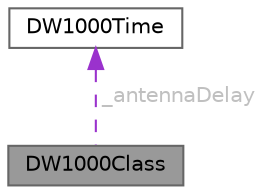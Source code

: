 digraph "DW1000Class"
{
 // LATEX_PDF_SIZE
  bgcolor="transparent";
  edge [fontname=Helvetica,fontsize=10,labelfontname=Helvetica,labelfontsize=10];
  node [fontname=Helvetica,fontsize=10,shape=box,height=0.2,width=0.4];
  Node1 [id="Node000001",label="DW1000Class",height=0.2,width=0.4,color="gray40", fillcolor="grey60", style="filled", fontcolor="black",tooltip=" "];
  Node2 -> Node1 [id="edge1_Node000001_Node000002",dir="back",color="darkorchid3",style="dashed",tooltip=" ",label=" _antennaDelay",fontcolor="grey" ];
  Node2 [id="Node000002",label="DW1000Time",height=0.2,width=0.4,color="gray40", fillcolor="white", style="filled",URL="$class_d_w1000_time.html",tooltip=" "];
}
